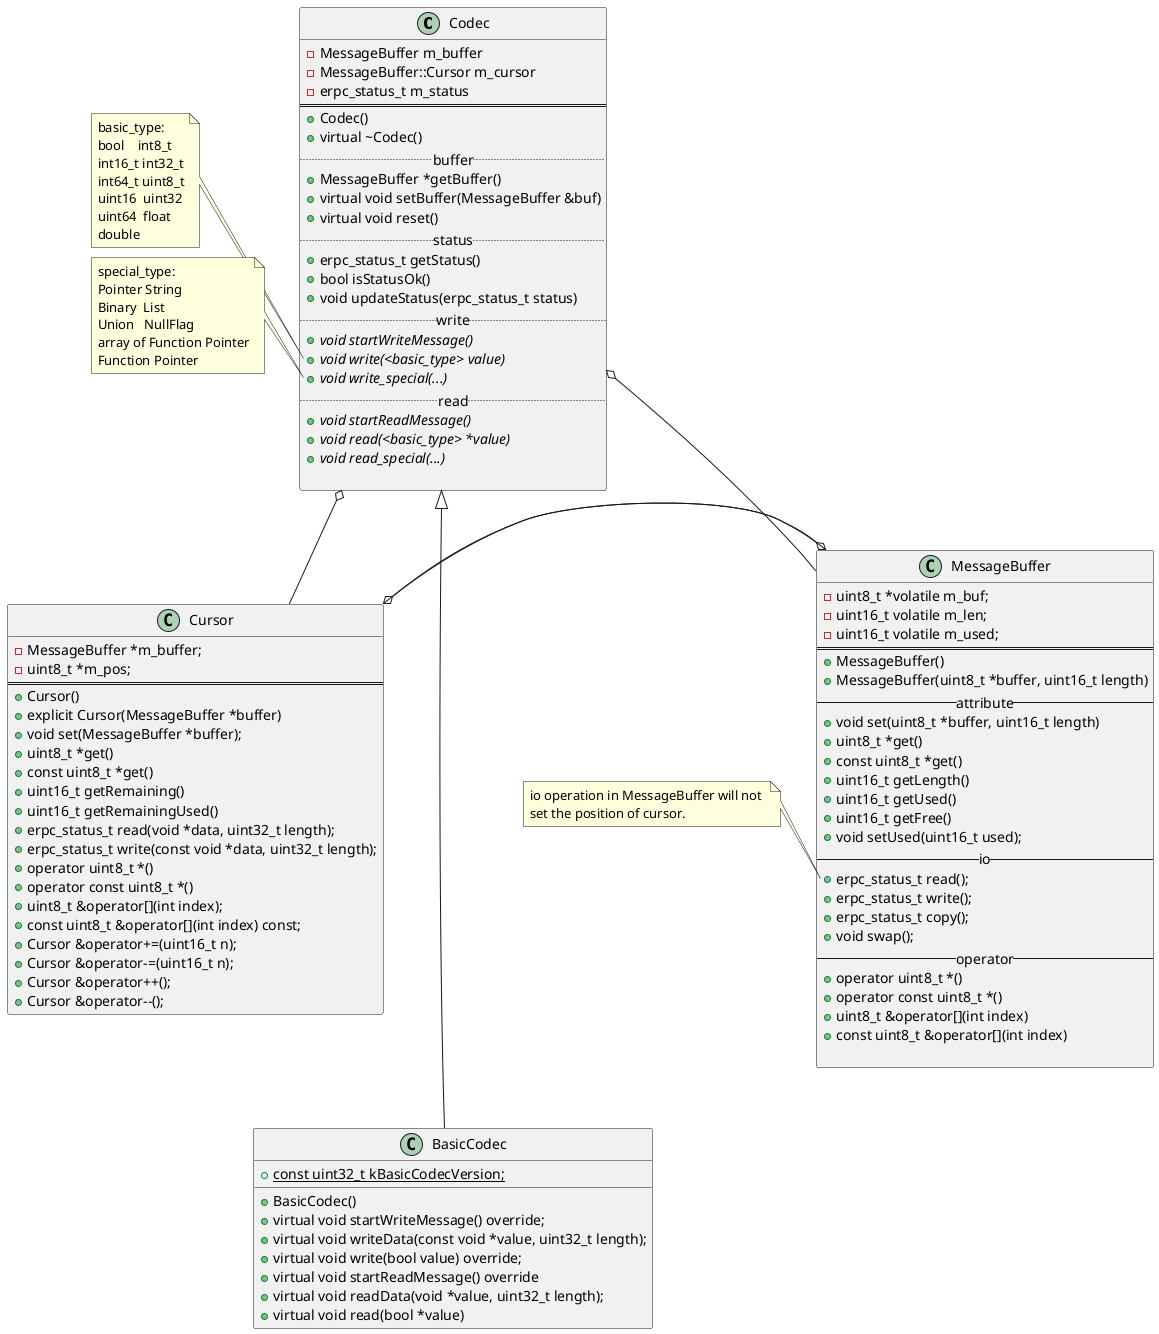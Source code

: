 @startuml qaq
' !include core.puml
class Codec {
    -MessageBuffer m_buffer     
    -MessageBuffer::Cursor m_cursor
    -erpc_status_t m_status  
    ==
    +Codec()
    +virtual ~Codec()
    ..buffer..
    +MessageBuffer *getBuffer()
    +virtual void setBuffer(MessageBuffer &buf)
    +virtual void reset()
    ..status..
    +erpc_status_t getStatus()
    +bool isStatusOk()
    +void updateStatus(erpc_status_t status)
    ..write..
    +void {abstract} startWriteMessage() 
    +{abstract} void write(<basic_type> value)
    +{abstract} void write_special(...) 
    ..read..
    +{abstract} void startReadMessage() 
    +{abstract} void read(<basic_type> *value)
    +{abstract} void read_special(...)
      
}
note left of Codec::write
basic_type: 
bool    int8_t
int16_t int32_t
int64_t uint8_t
uint16  uint32
uint64  float 
double
end note
note left of Codec::write_special
special_type:
Pointer String
Binary  List
Union   NullFlag
array of Function Pointer
Function Pointer
end note
Codec o-- MessageBuffer
together {
    class Cursor
    class MessageBuffer
}
class MessageBuffer{
    -uint8_t *volatile m_buf;   
    -uint16_t volatile m_len;   
    -uint16_t volatile m_used; 
    ==
    +MessageBuffer()
    +MessageBuffer(uint8_t *buffer, uint16_t length)
    --attribute--
    +void set(uint8_t *buffer, uint16_t length) 
    +uint8_t *get() 
    +const uint8_t *get() 
    +uint16_t getLength() 
    +uint16_t getUsed() 
    +uint16_t getFree() 
    +void setUsed(uint16_t used); 
    --io--
    +erpc_status_t read(); 
    +erpc_status_t write(); 
    +erpc_status_t copy(); 
    +void swap(); 
    --operator--
    +operator uint8_t *() 
    +operator const uint8_t *() 
    +uint8_t &operator[](int index) 
    +const uint8_t &operator[](int index) 

}
note left of MessageBuffer::read 
io operation in MessageBuffer will not 
set the position of cursor.
end note


class Cursor{
    -MessageBuffer *m_buffer;  
    -uint8_t *m_pos;        
    ==
    +Cursor()
    +explicit Cursor(MessageBuffer *buffer)
    +void set(MessageBuffer *buffer); 
    +uint8_t *get() 
    +const uint8_t *get() 
    +uint16_t getRemaining() 
    +uint16_t getRemainingUsed() 
    +erpc_status_t read(void *data, uint32_t length); 
    +erpc_status_t write(const void *data, uint32_t length); 
    +operator uint8_t *() 
    +operator const uint8_t *() 
    +uint8_t &operator[](int index); 
    +const uint8_t &operator[](int index) const; 
    +Cursor &operator+=(uint16_t n); 
    +Cursor &operator-=(uint16_t n); 
    +Cursor &operator++(); 
    +Cursor &operator--(); 
}
MessageBuffer o-Cursor
Cursor o--MessageBuffer
Codec o-Cursor

BasicCodec-[hidden]-->Codec
class BasicCodec extends Codec{
    +{static} const uint32_t kBasicCodecVersion;
    +BasicCodec() 
    +virtual void startWriteMessage() override; 
    +virtual void writeData(const void *value, uint32_t length); 
    +virtual void write(bool value) override; 
    +virtual void startReadMessage() override
    +virtual void readData(void *value, uint32_t length); 
    +virtual void read(bool *value)
}


' enum _message_type
' {
'     kInvocationMessage 
'     kOnewayMessage,
'     kReplyMessage,
'     kNotificationMessage
' } message_type_t
@enduml
